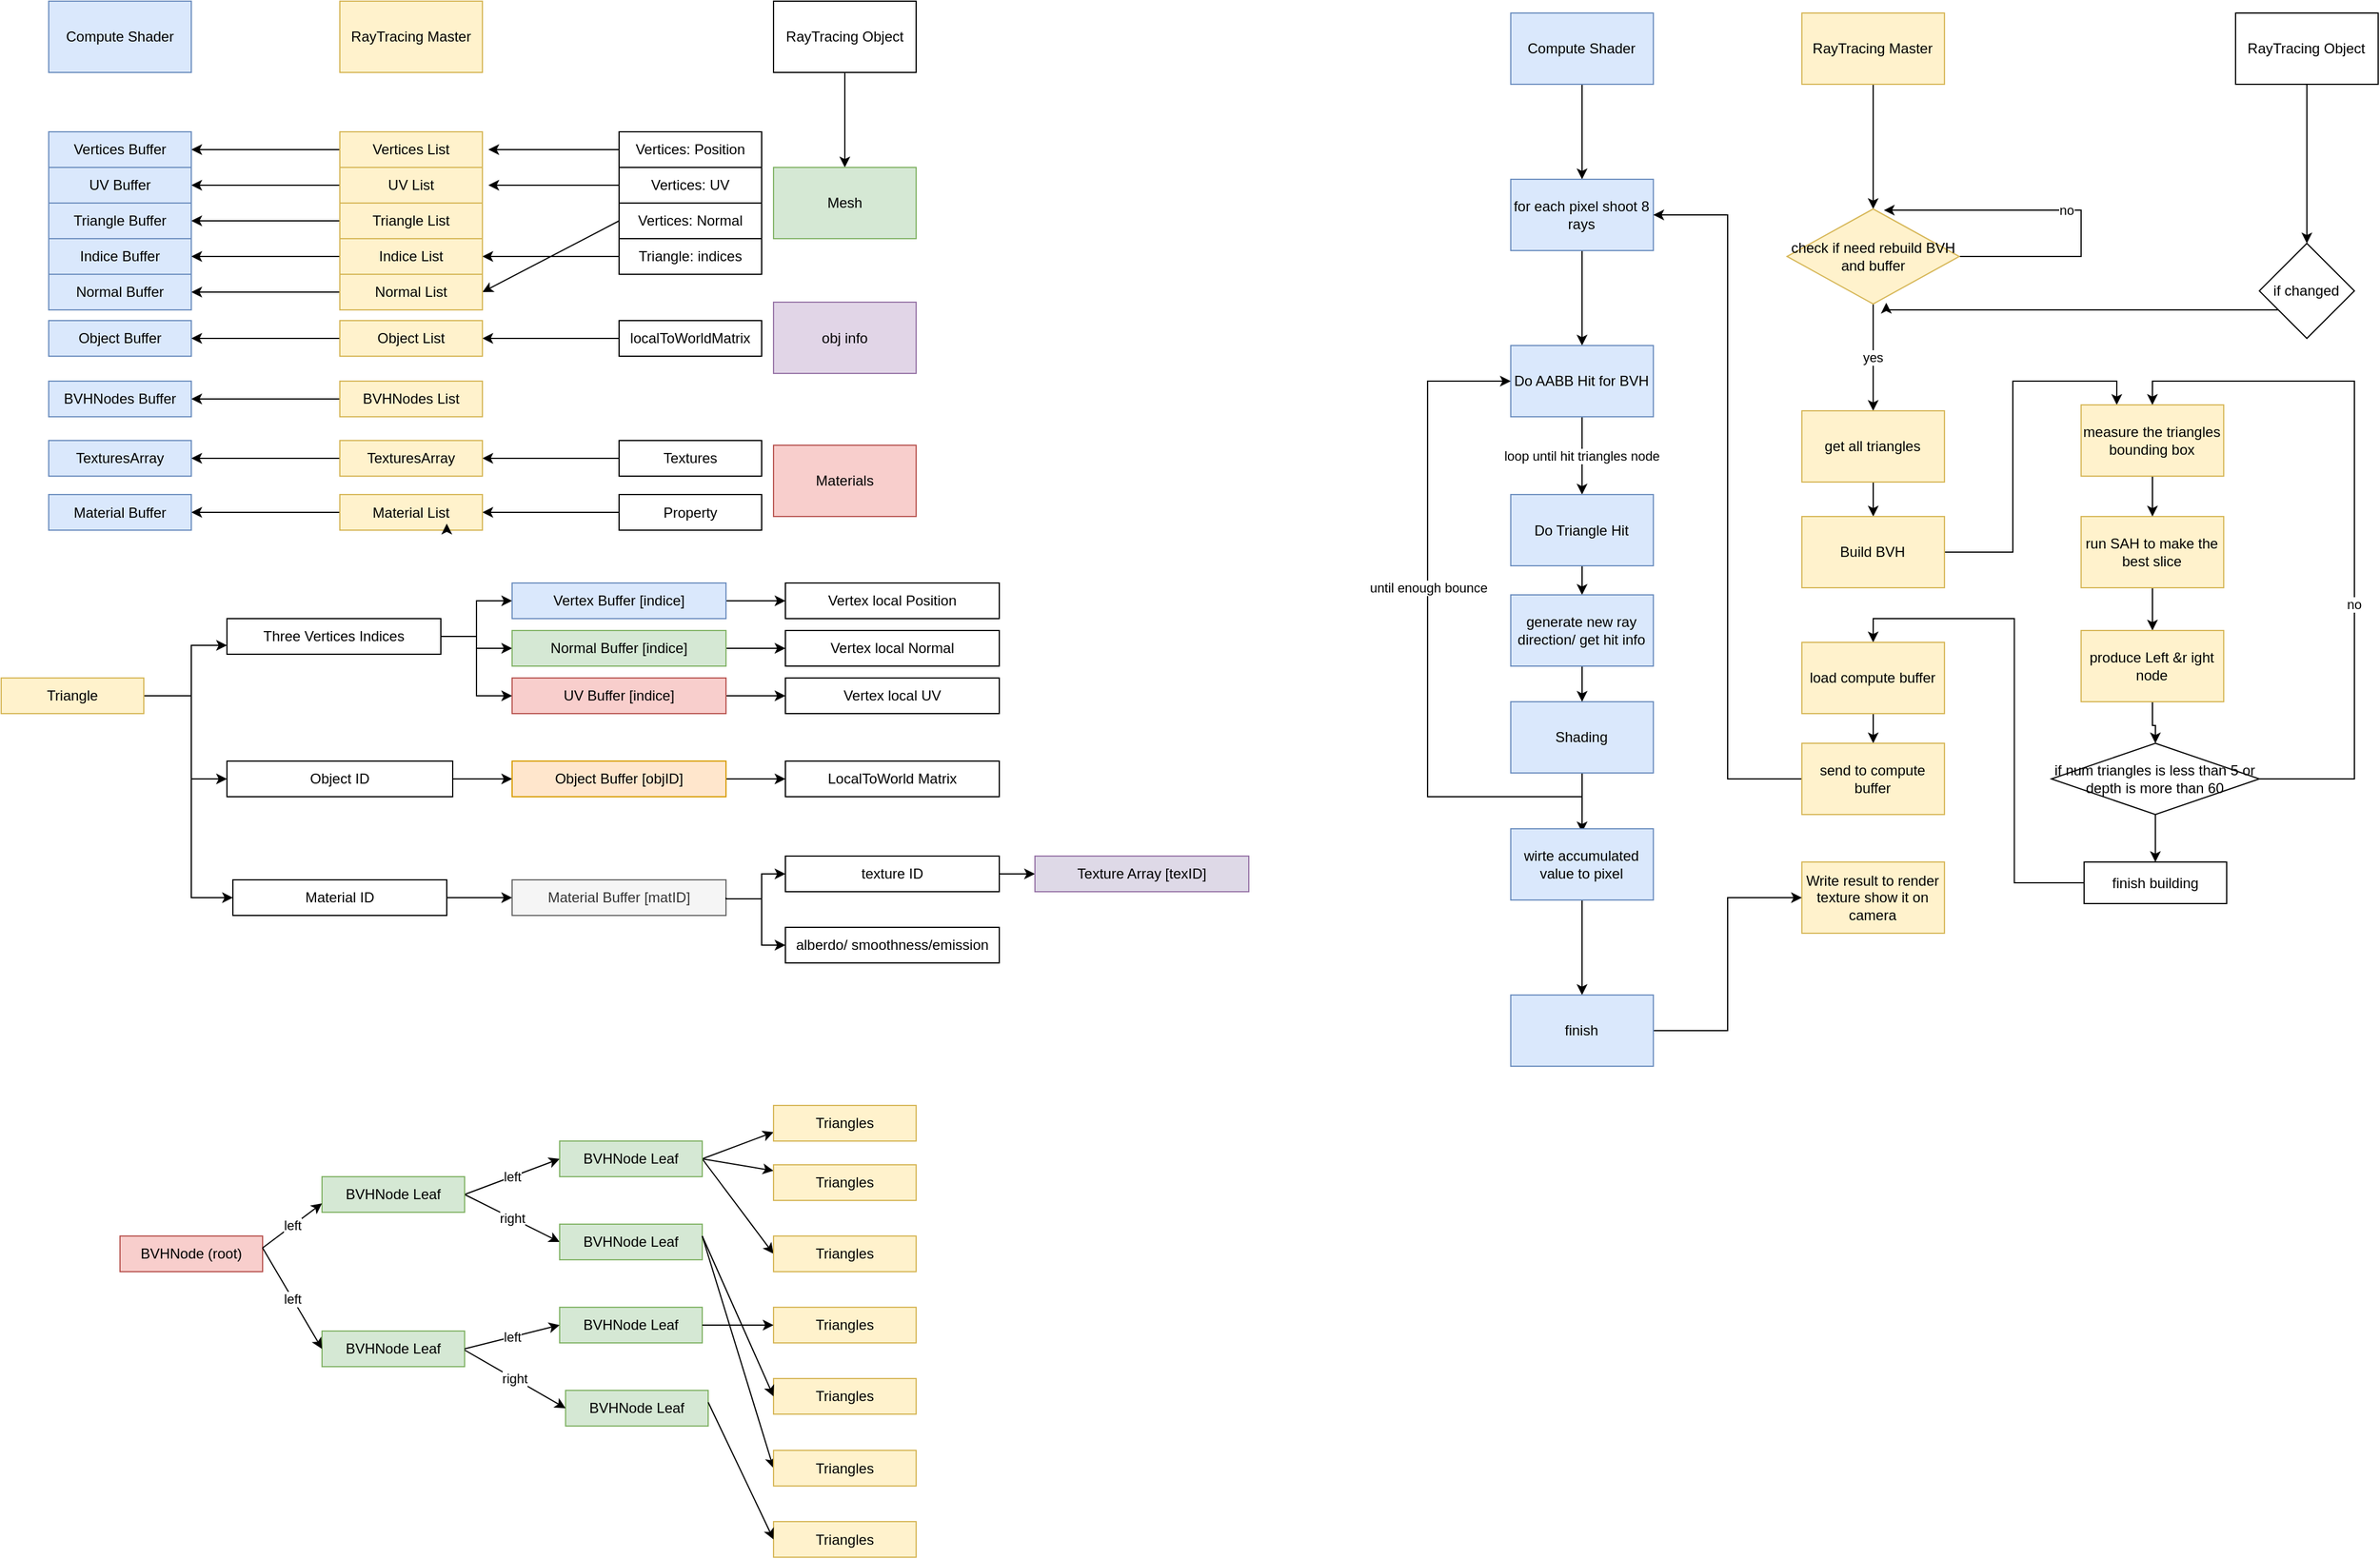 <mxfile version="21.3.4" type="device">
  <diagram name="第 1 页" id="1pliiiRoI3alDtRe1pW8">
    <mxGraphModel dx="2607" dy="1364" grid="1" gridSize="10" guides="1" tooltips="1" connect="1" arrows="1" fold="1" page="1" pageScale="1" pageWidth="1169" pageHeight="827" math="0" shadow="0">
      <root>
        <mxCell id="0" />
        <mxCell id="1" parent="0" />
        <mxCell id="07pAsyxVvloNR7hStDU4-1" value="Compute Shader" style="rounded=0;whiteSpace=wrap;html=1;fillColor=#dae8fc;strokeColor=#6c8ebf;" vertex="1" parent="1">
          <mxGeometry x="220" y="130" width="120" height="60" as="geometry" />
        </mxCell>
        <mxCell id="07pAsyxVvloNR7hStDU4-2" value="RayTracing Master" style="rounded=0;whiteSpace=wrap;html=1;fillColor=#fff2cc;strokeColor=#d6b656;" vertex="1" parent="1">
          <mxGeometry x="465" y="130" width="120" height="60" as="geometry" />
        </mxCell>
        <mxCell id="07pAsyxVvloNR7hStDU4-5" value="" style="edgeStyle=orthogonalEdgeStyle;rounded=0;orthogonalLoop=1;jettySize=auto;html=1;" edge="1" parent="1" source="07pAsyxVvloNR7hStDU4-3" target="07pAsyxVvloNR7hStDU4-4">
          <mxGeometry relative="1" as="geometry" />
        </mxCell>
        <mxCell id="07pAsyxVvloNR7hStDU4-3" value="RayTracing Object" style="rounded=0;whiteSpace=wrap;html=1;" vertex="1" parent="1">
          <mxGeometry x="830" y="130" width="120" height="60" as="geometry" />
        </mxCell>
        <mxCell id="07pAsyxVvloNR7hStDU4-4" value="Mesh" style="whiteSpace=wrap;html=1;rounded=0;fillColor=#d5e8d4;strokeColor=#82b366;" vertex="1" parent="1">
          <mxGeometry x="830" y="270" width="120" height="60" as="geometry" />
        </mxCell>
        <mxCell id="07pAsyxVvloNR7hStDU4-6" value="Materials" style="whiteSpace=wrap;html=1;rounded=0;fillColor=#f8cecc;strokeColor=#b85450;" vertex="1" parent="1">
          <mxGeometry x="830" y="504" width="120" height="60" as="geometry" />
        </mxCell>
        <mxCell id="07pAsyxVvloNR7hStDU4-50" style="edgeStyle=orthogonalEdgeStyle;rounded=0;orthogonalLoop=1;jettySize=auto;html=1;entryX=1;entryY=0.5;entryDx=0;entryDy=0;" edge="1" parent="1" source="07pAsyxVvloNR7hStDU4-7" target="07pAsyxVvloNR7hStDU4-21">
          <mxGeometry relative="1" as="geometry" />
        </mxCell>
        <mxCell id="07pAsyxVvloNR7hStDU4-7" value="Textures" style="whiteSpace=wrap;html=1;rounded=0;" vertex="1" parent="1">
          <mxGeometry x="700" y="500" width="120" height="30" as="geometry" />
        </mxCell>
        <mxCell id="07pAsyxVvloNR7hStDU4-51" style="edgeStyle=orthogonalEdgeStyle;rounded=0;orthogonalLoop=1;jettySize=auto;html=1;entryX=1;entryY=0.5;entryDx=0;entryDy=0;" edge="1" parent="1" source="07pAsyxVvloNR7hStDU4-8" target="07pAsyxVvloNR7hStDU4-22">
          <mxGeometry relative="1" as="geometry" />
        </mxCell>
        <mxCell id="07pAsyxVvloNR7hStDU4-8" value="Property" style="whiteSpace=wrap;html=1;rounded=0;" vertex="1" parent="1">
          <mxGeometry x="700" y="545.5" width="120" height="30" as="geometry" />
        </mxCell>
        <mxCell id="07pAsyxVvloNR7hStDU4-45" style="edgeStyle=orthogonalEdgeStyle;rounded=0;orthogonalLoop=1;jettySize=auto;html=1;" edge="1" parent="1" source="07pAsyxVvloNR7hStDU4-9">
          <mxGeometry relative="1" as="geometry">
            <mxPoint x="590" y="255" as="targetPoint" />
          </mxGeometry>
        </mxCell>
        <mxCell id="07pAsyxVvloNR7hStDU4-9" value="Vertices: Position" style="whiteSpace=wrap;html=1;rounded=0;" vertex="1" parent="1">
          <mxGeometry x="700" y="240" width="120" height="30" as="geometry" />
        </mxCell>
        <mxCell id="07pAsyxVvloNR7hStDU4-49" style="edgeStyle=orthogonalEdgeStyle;rounded=0;orthogonalLoop=1;jettySize=auto;html=1;" edge="1" parent="1" source="07pAsyxVvloNR7hStDU4-10">
          <mxGeometry relative="1" as="geometry">
            <mxPoint x="590" y="285" as="targetPoint" />
          </mxGeometry>
        </mxCell>
        <mxCell id="07pAsyxVvloNR7hStDU4-10" value="Vertices: UV" style="whiteSpace=wrap;html=1;rounded=0;" vertex="1" parent="1">
          <mxGeometry x="700" y="270" width="120" height="30" as="geometry" />
        </mxCell>
        <mxCell id="07pAsyxVvloNR7hStDU4-46" style="rounded=0;orthogonalLoop=1;jettySize=auto;html=1;entryX=1;entryY=0.5;entryDx=0;entryDy=0;exitX=0;exitY=0.5;exitDx=0;exitDy=0;" edge="1" parent="1" source="07pAsyxVvloNR7hStDU4-11" target="07pAsyxVvloNR7hStDU4-33">
          <mxGeometry relative="1" as="geometry" />
        </mxCell>
        <mxCell id="07pAsyxVvloNR7hStDU4-11" value="Vertices: Normal" style="whiteSpace=wrap;html=1;rounded=0;" vertex="1" parent="1">
          <mxGeometry x="700" y="300" width="120" height="30" as="geometry" />
        </mxCell>
        <mxCell id="07pAsyxVvloNR7hStDU4-48" style="edgeStyle=orthogonalEdgeStyle;rounded=0;orthogonalLoop=1;jettySize=auto;html=1;entryX=1;entryY=0.5;entryDx=0;entryDy=0;" edge="1" parent="1" source="07pAsyxVvloNR7hStDU4-12" target="07pAsyxVvloNR7hStDU4-23">
          <mxGeometry relative="1" as="geometry" />
        </mxCell>
        <mxCell id="07pAsyxVvloNR7hStDU4-12" value="Triangle: indices" style="whiteSpace=wrap;html=1;rounded=0;" vertex="1" parent="1">
          <mxGeometry x="700" y="330" width="120" height="30" as="geometry" />
        </mxCell>
        <mxCell id="07pAsyxVvloNR7hStDU4-15" value="obj info" style="whiteSpace=wrap;html=1;rounded=0;fillColor=#e1d5e7;strokeColor=#9673a6;" vertex="1" parent="1">
          <mxGeometry x="830" y="383.5" width="120" height="60" as="geometry" />
        </mxCell>
        <mxCell id="07pAsyxVvloNR7hStDU4-47" style="edgeStyle=orthogonalEdgeStyle;rounded=0;orthogonalLoop=1;jettySize=auto;html=1;" edge="1" parent="1" source="07pAsyxVvloNR7hStDU4-16" target="07pAsyxVvloNR7hStDU4-20">
          <mxGeometry relative="1" as="geometry" />
        </mxCell>
        <mxCell id="07pAsyxVvloNR7hStDU4-16" value="localToWorldMatrix" style="whiteSpace=wrap;html=1;rounded=0;" vertex="1" parent="1">
          <mxGeometry x="700" y="399" width="120" height="30" as="geometry" />
        </mxCell>
        <mxCell id="07pAsyxVvloNR7hStDU4-36" style="edgeStyle=orthogonalEdgeStyle;rounded=0;orthogonalLoop=1;jettySize=auto;html=1;entryX=1;entryY=0.5;entryDx=0;entryDy=0;" edge="1" parent="1" source="07pAsyxVvloNR7hStDU4-17" target="07pAsyxVvloNR7hStDU4-25">
          <mxGeometry relative="1" as="geometry" />
        </mxCell>
        <mxCell id="07pAsyxVvloNR7hStDU4-17" value="Vertices List" style="whiteSpace=wrap;html=1;rounded=0;fillColor=#fff2cc;strokeColor=#d6b656;" vertex="1" parent="1">
          <mxGeometry x="465" y="240" width="120" height="30" as="geometry" />
        </mxCell>
        <mxCell id="07pAsyxVvloNR7hStDU4-37" style="edgeStyle=orthogonalEdgeStyle;rounded=0;orthogonalLoop=1;jettySize=auto;html=1;entryX=1;entryY=0.5;entryDx=0;entryDy=0;" edge="1" parent="1" source="07pAsyxVvloNR7hStDU4-18" target="07pAsyxVvloNR7hStDU4-26">
          <mxGeometry relative="1" as="geometry" />
        </mxCell>
        <mxCell id="07pAsyxVvloNR7hStDU4-18" value="UV List" style="whiteSpace=wrap;html=1;rounded=0;fillColor=#fff2cc;strokeColor=#d6b656;" vertex="1" parent="1">
          <mxGeometry x="465" y="270" width="120" height="30" as="geometry" />
        </mxCell>
        <mxCell id="07pAsyxVvloNR7hStDU4-38" style="edgeStyle=orthogonalEdgeStyle;rounded=0;orthogonalLoop=1;jettySize=auto;html=1;" edge="1" parent="1" source="07pAsyxVvloNR7hStDU4-19" target="07pAsyxVvloNR7hStDU4-27">
          <mxGeometry relative="1" as="geometry" />
        </mxCell>
        <mxCell id="07pAsyxVvloNR7hStDU4-19" value="Triangle List" style="whiteSpace=wrap;html=1;rounded=0;fillColor=#fff2cc;strokeColor=#d6b656;" vertex="1" parent="1">
          <mxGeometry x="465" y="300" width="120" height="30" as="geometry" />
        </mxCell>
        <mxCell id="07pAsyxVvloNR7hStDU4-41" style="edgeStyle=orthogonalEdgeStyle;rounded=0;orthogonalLoop=1;jettySize=auto;html=1;entryX=1;entryY=0.5;entryDx=0;entryDy=0;" edge="1" parent="1" source="07pAsyxVvloNR7hStDU4-20" target="07pAsyxVvloNR7hStDU4-28">
          <mxGeometry relative="1" as="geometry" />
        </mxCell>
        <mxCell id="07pAsyxVvloNR7hStDU4-20" value="Object List" style="whiteSpace=wrap;html=1;rounded=0;fillColor=#fff2cc;strokeColor=#d6b656;" vertex="1" parent="1">
          <mxGeometry x="465" y="399" width="120" height="30" as="geometry" />
        </mxCell>
        <mxCell id="07pAsyxVvloNR7hStDU4-43" style="edgeStyle=orthogonalEdgeStyle;rounded=0;orthogonalLoop=1;jettySize=auto;html=1;entryX=1;entryY=0.5;entryDx=0;entryDy=0;" edge="1" parent="1" source="07pAsyxVvloNR7hStDU4-21" target="07pAsyxVvloNR7hStDU4-29">
          <mxGeometry relative="1" as="geometry" />
        </mxCell>
        <mxCell id="07pAsyxVvloNR7hStDU4-21" value="TexturesArray" style="whiteSpace=wrap;html=1;rounded=0;fillColor=#fff2cc;strokeColor=#d6b656;" vertex="1" parent="1">
          <mxGeometry x="465" y="500" width="120" height="30" as="geometry" />
        </mxCell>
        <mxCell id="07pAsyxVvloNR7hStDU4-44" style="edgeStyle=orthogonalEdgeStyle;rounded=0;orthogonalLoop=1;jettySize=auto;html=1;entryX=1;entryY=0.5;entryDx=0;entryDy=0;" edge="1" parent="1" source="07pAsyxVvloNR7hStDU4-22" target="07pAsyxVvloNR7hStDU4-30">
          <mxGeometry relative="1" as="geometry" />
        </mxCell>
        <mxCell id="07pAsyxVvloNR7hStDU4-22" value="Material List" style="whiteSpace=wrap;html=1;rounded=0;fillColor=#fff2cc;strokeColor=#d6b656;" vertex="1" parent="1">
          <mxGeometry x="465" y="545.5" width="120" height="30" as="geometry" />
        </mxCell>
        <mxCell id="07pAsyxVvloNR7hStDU4-39" style="edgeStyle=orthogonalEdgeStyle;rounded=0;orthogonalLoop=1;jettySize=auto;html=1;" edge="1" parent="1" source="07pAsyxVvloNR7hStDU4-23" target="07pAsyxVvloNR7hStDU4-31">
          <mxGeometry relative="1" as="geometry" />
        </mxCell>
        <mxCell id="07pAsyxVvloNR7hStDU4-23" value="Indice List" style="whiteSpace=wrap;html=1;rounded=0;fillColor=#fff2cc;strokeColor=#d6b656;" vertex="1" parent="1">
          <mxGeometry x="465" y="330" width="120" height="30" as="geometry" />
        </mxCell>
        <mxCell id="07pAsyxVvloNR7hStDU4-42" style="edgeStyle=orthogonalEdgeStyle;rounded=0;orthogonalLoop=1;jettySize=auto;html=1;entryX=1;entryY=0.5;entryDx=0;entryDy=0;" edge="1" parent="1" source="07pAsyxVvloNR7hStDU4-24" target="07pAsyxVvloNR7hStDU4-32">
          <mxGeometry relative="1" as="geometry" />
        </mxCell>
        <mxCell id="07pAsyxVvloNR7hStDU4-24" value="BVHNodes List" style="whiteSpace=wrap;html=1;rounded=0;fillColor=#fff2cc;strokeColor=#d6b656;" vertex="1" parent="1">
          <mxGeometry x="465" y="450" width="120" height="30" as="geometry" />
        </mxCell>
        <mxCell id="07pAsyxVvloNR7hStDU4-25" value="Vertices Buffer" style="whiteSpace=wrap;html=1;rounded=0;fillColor=#dae8fc;strokeColor=#6c8ebf;" vertex="1" parent="1">
          <mxGeometry x="220" y="240" width="120" height="30" as="geometry" />
        </mxCell>
        <mxCell id="07pAsyxVvloNR7hStDU4-26" value="UV Buffer" style="whiteSpace=wrap;html=1;rounded=0;fillColor=#dae8fc;strokeColor=#6c8ebf;" vertex="1" parent="1">
          <mxGeometry x="220" y="270" width="120" height="30" as="geometry" />
        </mxCell>
        <mxCell id="07pAsyxVvloNR7hStDU4-27" value="Triangle Buffer" style="whiteSpace=wrap;html=1;rounded=0;fillColor=#dae8fc;strokeColor=#6c8ebf;" vertex="1" parent="1">
          <mxGeometry x="220" y="300" width="120" height="30" as="geometry" />
        </mxCell>
        <mxCell id="07pAsyxVvloNR7hStDU4-28" value="Object Buffer" style="whiteSpace=wrap;html=1;rounded=0;fillColor=#dae8fc;strokeColor=#6c8ebf;" vertex="1" parent="1">
          <mxGeometry x="220" y="399" width="120" height="30" as="geometry" />
        </mxCell>
        <mxCell id="07pAsyxVvloNR7hStDU4-29" value="TexturesArray" style="whiteSpace=wrap;html=1;rounded=0;fillColor=#dae8fc;strokeColor=#6c8ebf;" vertex="1" parent="1">
          <mxGeometry x="220" y="500" width="120" height="30" as="geometry" />
        </mxCell>
        <mxCell id="07pAsyxVvloNR7hStDU4-30" value="Material Buffer" style="whiteSpace=wrap;html=1;rounded=0;fillColor=#dae8fc;strokeColor=#6c8ebf;" vertex="1" parent="1">
          <mxGeometry x="220" y="545.5" width="120" height="30" as="geometry" />
        </mxCell>
        <mxCell id="07pAsyxVvloNR7hStDU4-31" value="Indice Buffer" style="whiteSpace=wrap;html=1;rounded=0;fillColor=#dae8fc;strokeColor=#6c8ebf;" vertex="1" parent="1">
          <mxGeometry x="220" y="330" width="120" height="30" as="geometry" />
        </mxCell>
        <mxCell id="07pAsyxVvloNR7hStDU4-32" value="BVHNodes Buffer" style="whiteSpace=wrap;html=1;rounded=0;fillColor=#dae8fc;strokeColor=#6c8ebf;" vertex="1" parent="1">
          <mxGeometry x="220" y="450" width="120" height="30" as="geometry" />
        </mxCell>
        <mxCell id="07pAsyxVvloNR7hStDU4-40" style="edgeStyle=orthogonalEdgeStyle;rounded=0;orthogonalLoop=1;jettySize=auto;html=1;entryX=1;entryY=0.5;entryDx=0;entryDy=0;" edge="1" parent="1" source="07pAsyxVvloNR7hStDU4-33" target="07pAsyxVvloNR7hStDU4-34">
          <mxGeometry relative="1" as="geometry" />
        </mxCell>
        <mxCell id="07pAsyxVvloNR7hStDU4-33" value="Normal List" style="whiteSpace=wrap;html=1;rounded=0;fillColor=#fff2cc;strokeColor=#d6b656;" vertex="1" parent="1">
          <mxGeometry x="465" y="360" width="120" height="30" as="geometry" />
        </mxCell>
        <mxCell id="07pAsyxVvloNR7hStDU4-34" value="Normal Buffer" style="whiteSpace=wrap;html=1;rounded=0;fillColor=#dae8fc;strokeColor=#6c8ebf;" vertex="1" parent="1">
          <mxGeometry x="220" y="360" width="120" height="30" as="geometry" />
        </mxCell>
        <mxCell id="07pAsyxVvloNR7hStDU4-52" style="edgeStyle=orthogonalEdgeStyle;rounded=0;orthogonalLoop=1;jettySize=auto;html=1;exitX=0.75;exitY=1;exitDx=0;exitDy=0;entryX=0.75;entryY=0.817;entryDx=0;entryDy=0;entryPerimeter=0;" edge="1" parent="1" source="07pAsyxVvloNR7hStDU4-22" target="07pAsyxVvloNR7hStDU4-22">
          <mxGeometry relative="1" as="geometry" />
        </mxCell>
        <mxCell id="07pAsyxVvloNR7hStDU4-58" style="edgeStyle=orthogonalEdgeStyle;rounded=0;orthogonalLoop=1;jettySize=auto;html=1;exitX=1;exitY=0.5;exitDx=0;exitDy=0;entryX=0;entryY=0.75;entryDx=0;entryDy=0;" edge="1" parent="1" source="07pAsyxVvloNR7hStDU4-53" target="07pAsyxVvloNR7hStDU4-54">
          <mxGeometry relative="1" as="geometry">
            <Array as="points">
              <mxPoint x="340" y="715" />
              <mxPoint x="340" y="673" />
            </Array>
          </mxGeometry>
        </mxCell>
        <mxCell id="07pAsyxVvloNR7hStDU4-59" style="edgeStyle=orthogonalEdgeStyle;rounded=0;orthogonalLoop=1;jettySize=auto;html=1;entryX=0;entryY=0.5;entryDx=0;entryDy=0;" edge="1" parent="1" source="07pAsyxVvloNR7hStDU4-53" target="07pAsyxVvloNR7hStDU4-55">
          <mxGeometry relative="1" as="geometry">
            <Array as="points">
              <mxPoint x="340" y="715" />
              <mxPoint x="340" y="785" />
            </Array>
          </mxGeometry>
        </mxCell>
        <mxCell id="07pAsyxVvloNR7hStDU4-66" style="edgeStyle=orthogonalEdgeStyle;rounded=0;orthogonalLoop=1;jettySize=auto;html=1;entryX=0;entryY=0.5;entryDx=0;entryDy=0;" edge="1" parent="1" source="07pAsyxVvloNR7hStDU4-53" target="07pAsyxVvloNR7hStDU4-64">
          <mxGeometry relative="1" as="geometry">
            <Array as="points">
              <mxPoint x="340" y="715" />
              <mxPoint x="340" y="885" />
            </Array>
          </mxGeometry>
        </mxCell>
        <mxCell id="07pAsyxVvloNR7hStDU4-53" value="Triangle" style="whiteSpace=wrap;html=1;rounded=0;fillColor=#fff2cc;strokeColor=#d6b656;" vertex="1" parent="1">
          <mxGeometry x="180" y="700" width="120" height="30" as="geometry" />
        </mxCell>
        <mxCell id="07pAsyxVvloNR7hStDU4-69" style="edgeStyle=orthogonalEdgeStyle;rounded=0;orthogonalLoop=1;jettySize=auto;html=1;entryX=0;entryY=0.5;entryDx=0;entryDy=0;" edge="1" parent="1" source="07pAsyxVvloNR7hStDU4-54" target="07pAsyxVvloNR7hStDU4-61">
          <mxGeometry relative="1" as="geometry" />
        </mxCell>
        <mxCell id="07pAsyxVvloNR7hStDU4-70" style="edgeStyle=orthogonalEdgeStyle;rounded=0;orthogonalLoop=1;jettySize=auto;html=1;entryX=0;entryY=0.5;entryDx=0;entryDy=0;" edge="1" parent="1" source="07pAsyxVvloNR7hStDU4-54" target="07pAsyxVvloNR7hStDU4-56">
          <mxGeometry relative="1" as="geometry" />
        </mxCell>
        <mxCell id="07pAsyxVvloNR7hStDU4-71" style="edgeStyle=orthogonalEdgeStyle;rounded=0;orthogonalLoop=1;jettySize=auto;html=1;entryX=0;entryY=0.5;entryDx=0;entryDy=0;" edge="1" parent="1" source="07pAsyxVvloNR7hStDU4-54" target="07pAsyxVvloNR7hStDU4-62">
          <mxGeometry relative="1" as="geometry" />
        </mxCell>
        <mxCell id="07pAsyxVvloNR7hStDU4-54" value="Three Vertices Indices" style="whiteSpace=wrap;html=1;rounded=0;" vertex="1" parent="1">
          <mxGeometry x="370" y="650" width="180" height="30" as="geometry" />
        </mxCell>
        <mxCell id="07pAsyxVvloNR7hStDU4-67" style="edgeStyle=orthogonalEdgeStyle;rounded=0;orthogonalLoop=1;jettySize=auto;html=1;entryX=0;entryY=0.5;entryDx=0;entryDy=0;" edge="1" parent="1" source="07pAsyxVvloNR7hStDU4-55" target="07pAsyxVvloNR7hStDU4-63">
          <mxGeometry relative="1" as="geometry" />
        </mxCell>
        <mxCell id="07pAsyxVvloNR7hStDU4-55" value="Object ID" style="whiteSpace=wrap;html=1;rounded=0;" vertex="1" parent="1">
          <mxGeometry x="370" y="770" width="190" height="30" as="geometry" />
        </mxCell>
        <mxCell id="07pAsyxVvloNR7hStDU4-77" style="edgeStyle=orthogonalEdgeStyle;rounded=0;orthogonalLoop=1;jettySize=auto;html=1;" edge="1" parent="1" source="07pAsyxVvloNR7hStDU4-56" target="07pAsyxVvloNR7hStDU4-74">
          <mxGeometry relative="1" as="geometry" />
        </mxCell>
        <mxCell id="07pAsyxVvloNR7hStDU4-56" value="Vertex Buffer [indice]" style="whiteSpace=wrap;html=1;rounded=0;fillColor=#dae8fc;strokeColor=#6c8ebf;" vertex="1" parent="1">
          <mxGeometry x="610" y="620" width="180" height="30" as="geometry" />
        </mxCell>
        <mxCell id="07pAsyxVvloNR7hStDU4-78" style="edgeStyle=orthogonalEdgeStyle;rounded=0;orthogonalLoop=1;jettySize=auto;html=1;" edge="1" parent="1" source="07pAsyxVvloNR7hStDU4-61" target="07pAsyxVvloNR7hStDU4-75">
          <mxGeometry relative="1" as="geometry" />
        </mxCell>
        <mxCell id="07pAsyxVvloNR7hStDU4-61" value="Normal Buffer [indice]" style="whiteSpace=wrap;html=1;rounded=0;fillColor=#d5e8d4;strokeColor=#82b366;" vertex="1" parent="1">
          <mxGeometry x="610" y="660" width="180" height="30" as="geometry" />
        </mxCell>
        <mxCell id="07pAsyxVvloNR7hStDU4-79" style="edgeStyle=orthogonalEdgeStyle;rounded=0;orthogonalLoop=1;jettySize=auto;html=1;entryX=0;entryY=0.5;entryDx=0;entryDy=0;" edge="1" parent="1" source="07pAsyxVvloNR7hStDU4-62" target="07pAsyxVvloNR7hStDU4-76">
          <mxGeometry relative="1" as="geometry" />
        </mxCell>
        <mxCell id="07pAsyxVvloNR7hStDU4-62" value="UV Buffer [indice]" style="whiteSpace=wrap;html=1;rounded=0;fillColor=#f8cecc;strokeColor=#b85450;" vertex="1" parent="1">
          <mxGeometry x="610" y="700" width="180" height="30" as="geometry" />
        </mxCell>
        <mxCell id="07pAsyxVvloNR7hStDU4-80" style="edgeStyle=orthogonalEdgeStyle;rounded=0;orthogonalLoop=1;jettySize=auto;html=1;entryX=0;entryY=0.5;entryDx=0;entryDy=0;" edge="1" parent="1" source="07pAsyxVvloNR7hStDU4-63" target="07pAsyxVvloNR7hStDU4-73">
          <mxGeometry relative="1" as="geometry" />
        </mxCell>
        <mxCell id="07pAsyxVvloNR7hStDU4-63" value="Object Buffer [objID]" style="whiteSpace=wrap;html=1;rounded=0;fillColor=#ffe6cc;strokeColor=#d79b00;" vertex="1" parent="1">
          <mxGeometry x="610" y="770" width="180" height="30" as="geometry" />
        </mxCell>
        <mxCell id="07pAsyxVvloNR7hStDU4-72" style="edgeStyle=orthogonalEdgeStyle;rounded=0;orthogonalLoop=1;jettySize=auto;html=1;entryX=0;entryY=0.5;entryDx=0;entryDy=0;" edge="1" parent="1" source="07pAsyxVvloNR7hStDU4-64" target="07pAsyxVvloNR7hStDU4-65">
          <mxGeometry relative="1" as="geometry" />
        </mxCell>
        <mxCell id="07pAsyxVvloNR7hStDU4-64" value="Material ID" style="whiteSpace=wrap;html=1;rounded=0;" vertex="1" parent="1">
          <mxGeometry x="375" y="870" width="180" height="30" as="geometry" />
        </mxCell>
        <mxCell id="07pAsyxVvloNR7hStDU4-65" value="Material Buffer [matID]" style="whiteSpace=wrap;html=1;rounded=0;fillColor=#f5f5f5;fontColor=#333333;strokeColor=#666666;" vertex="1" parent="1">
          <mxGeometry x="610" y="870" width="180" height="30" as="geometry" />
        </mxCell>
        <mxCell id="07pAsyxVvloNR7hStDU4-73" value="LocalToWorld Matrix" style="whiteSpace=wrap;html=1;rounded=0;" vertex="1" parent="1">
          <mxGeometry x="840" y="770" width="180" height="30" as="geometry" />
        </mxCell>
        <mxCell id="07pAsyxVvloNR7hStDU4-74" value="Vertex local Position" style="whiteSpace=wrap;html=1;rounded=0;" vertex="1" parent="1">
          <mxGeometry x="840" y="620" width="180" height="30" as="geometry" />
        </mxCell>
        <mxCell id="07pAsyxVvloNR7hStDU4-75" value="Vertex local Normal" style="whiteSpace=wrap;html=1;rounded=0;" vertex="1" parent="1">
          <mxGeometry x="840" y="660" width="180" height="30" as="geometry" />
        </mxCell>
        <mxCell id="07pAsyxVvloNR7hStDU4-76" value="Vertex local UV" style="whiteSpace=wrap;html=1;rounded=0;" vertex="1" parent="1">
          <mxGeometry x="840" y="700" width="180" height="30" as="geometry" />
        </mxCell>
        <mxCell id="07pAsyxVvloNR7hStDU4-84" value="" style="edgeStyle=orthogonalEdgeStyle;rounded=0;orthogonalLoop=1;jettySize=auto;html=1;" edge="1" parent="1" target="07pAsyxVvloNR7hStDU4-83">
          <mxGeometry relative="1" as="geometry">
            <mxPoint x="790" y="885" as="sourcePoint" />
            <Array as="points">
              <mxPoint x="790" y="886" />
              <mxPoint x="820" y="886" />
              <mxPoint x="820" y="865" />
            </Array>
          </mxGeometry>
        </mxCell>
        <mxCell id="07pAsyxVvloNR7hStDU4-86" style="edgeStyle=orthogonalEdgeStyle;rounded=0;orthogonalLoop=1;jettySize=auto;html=1;entryX=0;entryY=0.5;entryDx=0;entryDy=0;" edge="1" parent="1" target="07pAsyxVvloNR7hStDU4-85">
          <mxGeometry relative="1" as="geometry">
            <mxPoint x="790" y="885" as="sourcePoint" />
            <Array as="points">
              <mxPoint x="790" y="886" />
              <mxPoint x="820" y="886" />
              <mxPoint x="820" y="925" />
            </Array>
          </mxGeometry>
        </mxCell>
        <mxCell id="07pAsyxVvloNR7hStDU4-88" style="edgeStyle=orthogonalEdgeStyle;rounded=0;orthogonalLoop=1;jettySize=auto;html=1;entryX=0;entryY=0.5;entryDx=0;entryDy=0;" edge="1" parent="1" source="07pAsyxVvloNR7hStDU4-83" target="07pAsyxVvloNR7hStDU4-87">
          <mxGeometry relative="1" as="geometry" />
        </mxCell>
        <mxCell id="07pAsyxVvloNR7hStDU4-83" value="texture ID" style="whiteSpace=wrap;html=1;rounded=0;" vertex="1" parent="1">
          <mxGeometry x="840" y="850" width="180" height="30" as="geometry" />
        </mxCell>
        <mxCell id="07pAsyxVvloNR7hStDU4-85" value="alberdo/ smoothness/emission" style="whiteSpace=wrap;html=1;rounded=0;" vertex="1" parent="1">
          <mxGeometry x="840" y="910" width="180" height="30" as="geometry" />
        </mxCell>
        <mxCell id="07pAsyxVvloNR7hStDU4-87" value="Texture Array [texID]" style="whiteSpace=wrap;html=1;rounded=0;fillColor=#DED9E7;strokeColor=#9673a6;" vertex="1" parent="1">
          <mxGeometry x="1050" y="850" width="180" height="30" as="geometry" />
        </mxCell>
        <mxCell id="07pAsyxVvloNR7hStDU4-89" value="BVHNode (root)" style="whiteSpace=wrap;html=1;rounded=0;fillColor=#f8cecc;strokeColor=#b85450;" vertex="1" parent="1">
          <mxGeometry x="280" y="1170" width="120" height="30" as="geometry" />
        </mxCell>
        <mxCell id="07pAsyxVvloNR7hStDU4-90" value="BVHNode Leaf" style="whiteSpace=wrap;html=1;rounded=0;fillColor=#d5e8d4;strokeColor=#82b366;" vertex="1" parent="1">
          <mxGeometry x="450" y="1250" width="120" height="30" as="geometry" />
        </mxCell>
        <mxCell id="07pAsyxVvloNR7hStDU4-96" value="left" style="rounded=0;orthogonalLoop=1;jettySize=auto;html=1;entryX=0;entryY=0.5;entryDx=0;entryDy=0;exitX=1;exitY=0.5;exitDx=0;exitDy=0;" edge="1" parent="1" source="07pAsyxVvloNR7hStDU4-91" target="07pAsyxVvloNR7hStDU4-92">
          <mxGeometry relative="1" as="geometry" />
        </mxCell>
        <mxCell id="07pAsyxVvloNR7hStDU4-98" value="right" style="rounded=0;orthogonalLoop=1;jettySize=auto;html=1;entryX=0;entryY=0.5;entryDx=0;entryDy=0;exitX=1;exitY=0.5;exitDx=0;exitDy=0;" edge="1" parent="1" source="07pAsyxVvloNR7hStDU4-91" target="07pAsyxVvloNR7hStDU4-93">
          <mxGeometry relative="1" as="geometry" />
        </mxCell>
        <mxCell id="07pAsyxVvloNR7hStDU4-91" value="BVHNode Leaf" style="whiteSpace=wrap;html=1;rounded=0;fillColor=#d5e8d4;strokeColor=#82b366;" vertex="1" parent="1">
          <mxGeometry x="450" y="1120" width="120" height="30" as="geometry" />
        </mxCell>
        <mxCell id="07pAsyxVvloNR7hStDU4-104" style="rounded=0;orthogonalLoop=1;jettySize=auto;html=1;entryX=0;entryY=0.75;entryDx=0;entryDy=0;exitX=1;exitY=0.5;exitDx=0;exitDy=0;" edge="1" parent="1" source="07pAsyxVvloNR7hStDU4-92" target="07pAsyxVvloNR7hStDU4-103">
          <mxGeometry relative="1" as="geometry" />
        </mxCell>
        <mxCell id="07pAsyxVvloNR7hStDU4-106" style="rounded=0;orthogonalLoop=1;jettySize=auto;html=1;exitX=1;exitY=0.5;exitDx=0;exitDy=0;" edge="1" parent="1" source="07pAsyxVvloNR7hStDU4-92" target="07pAsyxVvloNR7hStDU4-105">
          <mxGeometry relative="1" as="geometry" />
        </mxCell>
        <mxCell id="07pAsyxVvloNR7hStDU4-111" style="rounded=0;orthogonalLoop=1;jettySize=auto;html=1;entryX=0;entryY=0.5;entryDx=0;entryDy=0;exitX=1;exitY=0.5;exitDx=0;exitDy=0;" edge="1" parent="1" source="07pAsyxVvloNR7hStDU4-92" target="07pAsyxVvloNR7hStDU4-107">
          <mxGeometry relative="1" as="geometry" />
        </mxCell>
        <mxCell id="07pAsyxVvloNR7hStDU4-92" value="BVHNode Leaf" style="whiteSpace=wrap;html=1;rounded=0;fillColor=#d5e8d4;strokeColor=#82b366;" vertex="1" parent="1">
          <mxGeometry x="650" y="1090" width="120" height="30" as="geometry" />
        </mxCell>
        <mxCell id="07pAsyxVvloNR7hStDU4-93" value="BVHNode Leaf" style="whiteSpace=wrap;html=1;rounded=0;fillColor=#d5e8d4;strokeColor=#82b366;" vertex="1" parent="1">
          <mxGeometry x="650" y="1160" width="120" height="30" as="geometry" />
        </mxCell>
        <mxCell id="07pAsyxVvloNR7hStDU4-94" value="BVHNode Leaf" style="whiteSpace=wrap;html=1;rounded=0;fillColor=#d5e8d4;strokeColor=#82b366;" vertex="1" parent="1">
          <mxGeometry x="650" y="1230" width="120" height="30" as="geometry" />
        </mxCell>
        <mxCell id="07pAsyxVvloNR7hStDU4-95" value="BVHNode Leaf" style="whiteSpace=wrap;html=1;rounded=0;fillColor=#d5e8d4;strokeColor=#82b366;" vertex="1" parent="1">
          <mxGeometry x="655" y="1300" width="120" height="30" as="geometry" />
        </mxCell>
        <mxCell id="07pAsyxVvloNR7hStDU4-97" value="left" style="rounded=0;orthogonalLoop=1;jettySize=auto;html=1;entryX=0;entryY=0.5;entryDx=0;entryDy=0;exitX=1;exitY=0.5;exitDx=0;exitDy=0;" edge="1" parent="1" source="07pAsyxVvloNR7hStDU4-90" target="07pAsyxVvloNR7hStDU4-94">
          <mxGeometry relative="1" as="geometry">
            <mxPoint x="580" y="1145" as="sourcePoint" />
            <mxPoint x="650" y="1085" as="targetPoint" />
          </mxGeometry>
        </mxCell>
        <mxCell id="07pAsyxVvloNR7hStDU4-99" value="right" style="rounded=0;orthogonalLoop=1;jettySize=auto;html=1;exitX=1;exitY=0.5;exitDx=0;exitDy=0;entryX=0;entryY=0.5;entryDx=0;entryDy=0;" edge="1" parent="1" target="07pAsyxVvloNR7hStDU4-95">
          <mxGeometry relative="1" as="geometry">
            <mxPoint x="570" y="1266" as="sourcePoint" />
            <mxPoint x="650" y="1330" as="targetPoint" />
          </mxGeometry>
        </mxCell>
        <mxCell id="07pAsyxVvloNR7hStDU4-100" value="left" style="rounded=0;orthogonalLoop=1;jettySize=auto;html=1;entryX=0;entryY=0.75;entryDx=0;entryDy=0;exitX=1;exitY=0.5;exitDx=0;exitDy=0;" edge="1" parent="1" target="07pAsyxVvloNR7hStDU4-91">
          <mxGeometry relative="1" as="geometry">
            <mxPoint x="400" y="1180" as="sourcePoint" />
            <mxPoint x="470" y="1120" as="targetPoint" />
          </mxGeometry>
        </mxCell>
        <mxCell id="07pAsyxVvloNR7hStDU4-101" value="left" style="rounded=0;orthogonalLoop=1;jettySize=auto;html=1;entryX=0;entryY=0.5;entryDx=0;entryDy=0;" edge="1" parent="1" target="07pAsyxVvloNR7hStDU4-90">
          <mxGeometry relative="1" as="geometry">
            <mxPoint x="400" y="1180" as="sourcePoint" />
            <mxPoint x="460" y="1153" as="targetPoint" />
          </mxGeometry>
        </mxCell>
        <mxCell id="07pAsyxVvloNR7hStDU4-103" value="Triangles" style="whiteSpace=wrap;html=1;rounded=0;fillColor=#fff2cc;strokeColor=#d6b656;" vertex="1" parent="1">
          <mxGeometry x="830" y="1060" width="120" height="30" as="geometry" />
        </mxCell>
        <mxCell id="07pAsyxVvloNR7hStDU4-105" value="Triangles" style="whiteSpace=wrap;html=1;rounded=0;fillColor=#fff2cc;strokeColor=#d6b656;" vertex="1" parent="1">
          <mxGeometry x="830" y="1110" width="120" height="30" as="geometry" />
        </mxCell>
        <mxCell id="07pAsyxVvloNR7hStDU4-107" value="Triangles" style="whiteSpace=wrap;html=1;rounded=0;fillColor=#fff2cc;strokeColor=#d6b656;" vertex="1" parent="1">
          <mxGeometry x="830" y="1170" width="120" height="30" as="geometry" />
        </mxCell>
        <mxCell id="07pAsyxVvloNR7hStDU4-108" value="Triangles" style="whiteSpace=wrap;html=1;rounded=0;fillColor=#fff2cc;strokeColor=#d6b656;" vertex="1" parent="1">
          <mxGeometry x="830" y="1230" width="120" height="30" as="geometry" />
        </mxCell>
        <mxCell id="07pAsyxVvloNR7hStDU4-109" value="Triangles" style="whiteSpace=wrap;html=1;rounded=0;fillColor=#fff2cc;strokeColor=#d6b656;" vertex="1" parent="1">
          <mxGeometry x="830" y="1290" width="120" height="30" as="geometry" />
        </mxCell>
        <mxCell id="07pAsyxVvloNR7hStDU4-112" style="rounded=0;orthogonalLoop=1;jettySize=auto;html=1;entryX=0;entryY=0.5;entryDx=0;entryDy=0;exitX=1;exitY=0.5;exitDx=0;exitDy=0;" edge="1" parent="1" source="07pAsyxVvloNR7hStDU4-94" target="07pAsyxVvloNR7hStDU4-108">
          <mxGeometry relative="1" as="geometry">
            <mxPoint x="770" y="1170" as="sourcePoint" />
            <mxPoint x="840" y="1093" as="targetPoint" />
          </mxGeometry>
        </mxCell>
        <mxCell id="07pAsyxVvloNR7hStDU4-113" style="rounded=0;orthogonalLoop=1;jettySize=auto;html=1;entryX=0;entryY=0.5;entryDx=0;entryDy=0;" edge="1" parent="1" target="07pAsyxVvloNR7hStDU4-109">
          <mxGeometry relative="1" as="geometry">
            <mxPoint x="770" y="1170" as="sourcePoint" />
            <mxPoint x="840" y="1125" as="targetPoint" />
          </mxGeometry>
        </mxCell>
        <mxCell id="07pAsyxVvloNR7hStDU4-114" style="rounded=0;orthogonalLoop=1;jettySize=auto;html=1;entryX=0;entryY=0.5;entryDx=0;entryDy=0;" edge="1" parent="1" target="07pAsyxVvloNR7hStDU4-115">
          <mxGeometry relative="1" as="geometry">
            <mxPoint x="770" y="1170" as="sourcePoint" />
            <mxPoint x="840" y="1195" as="targetPoint" />
          </mxGeometry>
        </mxCell>
        <mxCell id="07pAsyxVvloNR7hStDU4-115" value="Triangles" style="whiteSpace=wrap;html=1;rounded=0;fillColor=#fff2cc;strokeColor=#d6b656;" vertex="1" parent="1">
          <mxGeometry x="830" y="1350.5" width="120" height="30" as="geometry" />
        </mxCell>
        <mxCell id="07pAsyxVvloNR7hStDU4-116" value="Triangles" style="whiteSpace=wrap;html=1;rounded=0;fillColor=#fff2cc;strokeColor=#d6b656;" vertex="1" parent="1">
          <mxGeometry x="830" y="1410.5" width="120" height="30" as="geometry" />
        </mxCell>
        <mxCell id="07pAsyxVvloNR7hStDU4-117" style="rounded=0;orthogonalLoop=1;jettySize=auto;html=1;entryX=0;entryY=0.5;entryDx=0;entryDy=0;" edge="1" parent="1" target="07pAsyxVvloNR7hStDU4-116">
          <mxGeometry relative="1" as="geometry">
            <mxPoint x="775" y="1310" as="sourcePoint" />
            <mxPoint x="835" y="1506" as="targetPoint" />
          </mxGeometry>
        </mxCell>
        <mxCell id="07pAsyxVvloNR7hStDU4-134" value="" style="edgeStyle=orthogonalEdgeStyle;rounded=0;orthogonalLoop=1;jettySize=auto;html=1;" edge="1" parent="1" source="07pAsyxVvloNR7hStDU4-118" target="07pAsyxVvloNR7hStDU4-133">
          <mxGeometry relative="1" as="geometry" />
        </mxCell>
        <mxCell id="07pAsyxVvloNR7hStDU4-118" value="Compute Shader" style="rounded=0;whiteSpace=wrap;html=1;fillColor=#dae8fc;strokeColor=#6c8ebf;" vertex="1" parent="1">
          <mxGeometry x="1450.45" y="140" width="120" height="60" as="geometry" />
        </mxCell>
        <mxCell id="07pAsyxVvloNR7hStDU4-124" value="" style="edgeStyle=orthogonalEdgeStyle;rounded=0;orthogonalLoop=1;jettySize=auto;html=1;" edge="1" parent="1" source="07pAsyxVvloNR7hStDU4-119" target="07pAsyxVvloNR7hStDU4-123">
          <mxGeometry relative="1" as="geometry" />
        </mxCell>
        <mxCell id="07pAsyxVvloNR7hStDU4-119" value="RayTracing Master" style="rounded=0;whiteSpace=wrap;html=1;fillColor=#fff2cc;strokeColor=#d6b656;" vertex="1" parent="1">
          <mxGeometry x="1695.45" y="140" width="120" height="60" as="geometry" />
        </mxCell>
        <mxCell id="07pAsyxVvloNR7hStDU4-129" value="" style="edgeStyle=orthogonalEdgeStyle;rounded=0;orthogonalLoop=1;jettySize=auto;html=1;" edge="1" parent="1" source="07pAsyxVvloNR7hStDU4-120" target="07pAsyxVvloNR7hStDU4-128">
          <mxGeometry relative="1" as="geometry" />
        </mxCell>
        <mxCell id="07pAsyxVvloNR7hStDU4-120" value="RayTracing Object" style="rounded=0;whiteSpace=wrap;html=1;" vertex="1" parent="1">
          <mxGeometry x="2060.45" y="140" width="120" height="60" as="geometry" />
        </mxCell>
        <mxCell id="07pAsyxVvloNR7hStDU4-125" value="no" style="edgeStyle=orthogonalEdgeStyle;rounded=0;orthogonalLoop=1;jettySize=auto;html=1;entryX=0.562;entryY=0.013;entryDx=0;entryDy=0;entryPerimeter=0;" edge="1" parent="1" source="07pAsyxVvloNR7hStDU4-123" target="07pAsyxVvloNR7hStDU4-123">
          <mxGeometry relative="1" as="geometry">
            <mxPoint x="1860.45" y="270" as="targetPoint" />
            <Array as="points">
              <mxPoint x="1930.45" y="345" />
              <mxPoint x="1930.45" y="306" />
            </Array>
          </mxGeometry>
        </mxCell>
        <mxCell id="07pAsyxVvloNR7hStDU4-127" value="yes" style="edgeStyle=orthogonalEdgeStyle;rounded=0;orthogonalLoop=1;jettySize=auto;html=1;" edge="1" parent="1" source="07pAsyxVvloNR7hStDU4-123" target="07pAsyxVvloNR7hStDU4-126">
          <mxGeometry relative="1" as="geometry" />
        </mxCell>
        <mxCell id="07pAsyxVvloNR7hStDU4-123" value="check if need rebuild BVH and buffer" style="rhombus;whiteSpace=wrap;html=1;fillColor=#fff2cc;strokeColor=#d6b656;rounded=0;" vertex="1" parent="1">
          <mxGeometry x="1682.95" y="305" width="145" height="80" as="geometry" />
        </mxCell>
        <mxCell id="07pAsyxVvloNR7hStDU4-132" value="" style="edgeStyle=orthogonalEdgeStyle;rounded=0;orthogonalLoop=1;jettySize=auto;html=1;" edge="1" parent="1" source="07pAsyxVvloNR7hStDU4-126" target="07pAsyxVvloNR7hStDU4-131">
          <mxGeometry relative="1" as="geometry" />
        </mxCell>
        <mxCell id="07pAsyxVvloNR7hStDU4-126" value="get all triangles" style="whiteSpace=wrap;html=1;fillColor=#fff2cc;strokeColor=#d6b656;rounded=0;" vertex="1" parent="1">
          <mxGeometry x="1695.45" y="475" width="120" height="60" as="geometry" />
        </mxCell>
        <mxCell id="07pAsyxVvloNR7hStDU4-130" style="edgeStyle=orthogonalEdgeStyle;rounded=0;orthogonalLoop=1;jettySize=auto;html=1;entryX=0.576;entryY=0.988;entryDx=0;entryDy=0;entryPerimeter=0;" edge="1" parent="1" source="07pAsyxVvloNR7hStDU4-128" target="07pAsyxVvloNR7hStDU4-123">
          <mxGeometry relative="1" as="geometry">
            <mxPoint x="1910.45" y="374" as="targetPoint" />
            <Array as="points">
              <mxPoint x="1766.45" y="390" />
            </Array>
          </mxGeometry>
        </mxCell>
        <mxCell id="07pAsyxVvloNR7hStDU4-128" value="if changed" style="rhombus;whiteSpace=wrap;html=1;rounded=0;" vertex="1" parent="1">
          <mxGeometry x="2080.45" y="334" width="80" height="80" as="geometry" />
        </mxCell>
        <mxCell id="07pAsyxVvloNR7hStDU4-152" style="edgeStyle=orthogonalEdgeStyle;rounded=0;orthogonalLoop=1;jettySize=auto;html=1;entryX=0.25;entryY=0;entryDx=0;entryDy=0;" edge="1" parent="1" source="07pAsyxVvloNR7hStDU4-131" target="07pAsyxVvloNR7hStDU4-143">
          <mxGeometry relative="1" as="geometry" />
        </mxCell>
        <mxCell id="07pAsyxVvloNR7hStDU4-131" value="Build BVH" style="whiteSpace=wrap;html=1;fillColor=#fff2cc;strokeColor=#d6b656;rounded=0;" vertex="1" parent="1">
          <mxGeometry x="1695.45" y="564" width="120" height="60" as="geometry" />
        </mxCell>
        <mxCell id="07pAsyxVvloNR7hStDU4-136" value="" style="edgeStyle=orthogonalEdgeStyle;rounded=0;orthogonalLoop=1;jettySize=auto;html=1;" edge="1" parent="1" source="07pAsyxVvloNR7hStDU4-133" target="07pAsyxVvloNR7hStDU4-135">
          <mxGeometry relative="1" as="geometry" />
        </mxCell>
        <mxCell id="07pAsyxVvloNR7hStDU4-133" value="for each pixel shoot 8 rays" style="whiteSpace=wrap;html=1;fillColor=#dae8fc;strokeColor=#6c8ebf;rounded=0;" vertex="1" parent="1">
          <mxGeometry x="1450.45" y="280" width="120" height="60" as="geometry" />
        </mxCell>
        <mxCell id="07pAsyxVvloNR7hStDU4-138" value="loop until hit triangles node" style="edgeStyle=orthogonalEdgeStyle;rounded=0;orthogonalLoop=1;jettySize=auto;html=1;" edge="1" parent="1" source="07pAsyxVvloNR7hStDU4-135" target="07pAsyxVvloNR7hStDU4-137">
          <mxGeometry relative="1" as="geometry" />
        </mxCell>
        <mxCell id="07pAsyxVvloNR7hStDU4-135" value="Do AABB Hit for BVH" style="whiteSpace=wrap;html=1;fillColor=#dae8fc;strokeColor=#6c8ebf;rounded=0;" vertex="1" parent="1">
          <mxGeometry x="1450.45" y="420" width="120" height="60" as="geometry" />
        </mxCell>
        <mxCell id="07pAsyxVvloNR7hStDU4-164" style="edgeStyle=orthogonalEdgeStyle;rounded=0;orthogonalLoop=1;jettySize=auto;html=1;entryX=0.5;entryY=0;entryDx=0;entryDy=0;" edge="1" parent="1" source="07pAsyxVvloNR7hStDU4-137" target="07pAsyxVvloNR7hStDU4-163">
          <mxGeometry relative="1" as="geometry" />
        </mxCell>
        <mxCell id="07pAsyxVvloNR7hStDU4-137" value="Do Triangle Hit" style="whiteSpace=wrap;html=1;fillColor=#dae8fc;strokeColor=#6c8ebf;rounded=0;" vertex="1" parent="1">
          <mxGeometry x="1450.45" y="545.5" width="120" height="60" as="geometry" />
        </mxCell>
        <mxCell id="07pAsyxVvloNR7hStDU4-141" value="" style="edgeStyle=orthogonalEdgeStyle;rounded=0;orthogonalLoop=1;jettySize=auto;html=1;" edge="1" parent="1" source="07pAsyxVvloNR7hStDU4-139" target="07pAsyxVvloNR7hStDU4-140">
          <mxGeometry relative="1" as="geometry" />
        </mxCell>
        <mxCell id="07pAsyxVvloNR7hStDU4-139" value="run SAH to make the best slice" style="whiteSpace=wrap;html=1;fillColor=#fff2cc;strokeColor=#d6b656;rounded=0;" vertex="1" parent="1">
          <mxGeometry x="1930.45" y="564" width="120" height="60" as="geometry" />
        </mxCell>
        <mxCell id="07pAsyxVvloNR7hStDU4-147" style="edgeStyle=orthogonalEdgeStyle;rounded=0;orthogonalLoop=1;jettySize=auto;html=1;entryX=0.5;entryY=0;entryDx=0;entryDy=0;" edge="1" parent="1" source="07pAsyxVvloNR7hStDU4-140" target="07pAsyxVvloNR7hStDU4-146">
          <mxGeometry relative="1" as="geometry" />
        </mxCell>
        <mxCell id="07pAsyxVvloNR7hStDU4-140" value="produce Left &amp;amp;r ight node" style="whiteSpace=wrap;html=1;fillColor=#fff2cc;strokeColor=#d6b656;rounded=0;" vertex="1" parent="1">
          <mxGeometry x="1930.45" y="660" width="120" height="60" as="geometry" />
        </mxCell>
        <mxCell id="07pAsyxVvloNR7hStDU4-144" value="" style="edgeStyle=orthogonalEdgeStyle;rounded=0;orthogonalLoop=1;jettySize=auto;html=1;" edge="1" parent="1" source="07pAsyxVvloNR7hStDU4-143" target="07pAsyxVvloNR7hStDU4-139">
          <mxGeometry relative="1" as="geometry" />
        </mxCell>
        <mxCell id="07pAsyxVvloNR7hStDU4-143" value="measure the triangles bounding box" style="whiteSpace=wrap;html=1;fillColor=#fff2cc;strokeColor=#d6b656;rounded=0;" vertex="1" parent="1">
          <mxGeometry x="1930.45" y="470" width="120" height="60" as="geometry" />
        </mxCell>
        <mxCell id="07pAsyxVvloNR7hStDU4-148" style="edgeStyle=orthogonalEdgeStyle;rounded=0;orthogonalLoop=1;jettySize=auto;html=1;entryX=0.5;entryY=0;entryDx=0;entryDy=0;" edge="1" parent="1" source="07pAsyxVvloNR7hStDU4-146" target="07pAsyxVvloNR7hStDU4-143">
          <mxGeometry relative="1" as="geometry">
            <Array as="points">
              <mxPoint x="2160.45" y="785" />
              <mxPoint x="2160.45" y="450" />
              <mxPoint x="1990.45" y="450" />
            </Array>
          </mxGeometry>
        </mxCell>
        <mxCell id="07pAsyxVvloNR7hStDU4-149" value="no" style="edgeLabel;html=1;align=center;verticalAlign=middle;resizable=0;points=[];" vertex="1" connectable="0" parent="07pAsyxVvloNR7hStDU4-148">
          <mxGeometry x="-0.25" y="1" relative="1" as="geometry">
            <mxPoint as="offset" />
          </mxGeometry>
        </mxCell>
        <mxCell id="07pAsyxVvloNR7hStDU4-151" value="" style="edgeStyle=orthogonalEdgeStyle;rounded=0;orthogonalLoop=1;jettySize=auto;html=1;" edge="1" parent="1" source="07pAsyxVvloNR7hStDU4-146" target="07pAsyxVvloNR7hStDU4-150">
          <mxGeometry relative="1" as="geometry" />
        </mxCell>
        <mxCell id="07pAsyxVvloNR7hStDU4-146" value="if num triangles is less than 5 or depth is more than 60" style="rhombus;whiteSpace=wrap;html=1;" vertex="1" parent="1">
          <mxGeometry x="1905.45" y="755" width="175" height="60" as="geometry" />
        </mxCell>
        <mxCell id="07pAsyxVvloNR7hStDU4-153" style="edgeStyle=orthogonalEdgeStyle;rounded=0;orthogonalLoop=1;jettySize=auto;html=1;entryX=0.5;entryY=0;entryDx=0;entryDy=0;" edge="1" parent="1" source="07pAsyxVvloNR7hStDU4-150" target="07pAsyxVvloNR7hStDU4-154">
          <mxGeometry relative="1" as="geometry">
            <mxPoint x="1690.45" y="660" as="targetPoint" />
          </mxGeometry>
        </mxCell>
        <mxCell id="07pAsyxVvloNR7hStDU4-150" value="finish building" style="whiteSpace=wrap;html=1;" vertex="1" parent="1">
          <mxGeometry x="1932.95" y="855" width="120" height="35" as="geometry" />
        </mxCell>
        <mxCell id="07pAsyxVvloNR7hStDU4-156" value="" style="edgeStyle=orthogonalEdgeStyle;rounded=0;orthogonalLoop=1;jettySize=auto;html=1;" edge="1" parent="1" source="07pAsyxVvloNR7hStDU4-154" target="07pAsyxVvloNR7hStDU4-155">
          <mxGeometry relative="1" as="geometry" />
        </mxCell>
        <mxCell id="07pAsyxVvloNR7hStDU4-154" value="load compute buffer" style="whiteSpace=wrap;html=1;fillColor=#fff2cc;strokeColor=#d6b656;rounded=0;" vertex="1" parent="1">
          <mxGeometry x="1695.45" y="670" width="120" height="60" as="geometry" />
        </mxCell>
        <mxCell id="07pAsyxVvloNR7hStDU4-158" style="edgeStyle=orthogonalEdgeStyle;rounded=0;orthogonalLoop=1;jettySize=auto;html=1;entryX=1;entryY=0.5;entryDx=0;entryDy=0;" edge="1" parent="1" source="07pAsyxVvloNR7hStDU4-155" target="07pAsyxVvloNR7hStDU4-133">
          <mxGeometry relative="1" as="geometry">
            <mxPoint x="1650.45" y="240" as="targetPoint" />
          </mxGeometry>
        </mxCell>
        <mxCell id="07pAsyxVvloNR7hStDU4-155" value="send to compute buffer" style="whiteSpace=wrap;html=1;fillColor=#fff2cc;strokeColor=#d6b656;rounded=0;" vertex="1" parent="1">
          <mxGeometry x="1695.45" y="755" width="120" height="60" as="geometry" />
        </mxCell>
        <mxCell id="07pAsyxVvloNR7hStDU4-157" value="Write result to render texture show it on camera" style="whiteSpace=wrap;html=1;fillColor=#fff2cc;strokeColor=#d6b656;rounded=0;" vertex="1" parent="1">
          <mxGeometry x="1695.45" y="855" width="120" height="60" as="geometry" />
        </mxCell>
        <mxCell id="07pAsyxVvloNR7hStDU4-161" style="edgeStyle=orthogonalEdgeStyle;rounded=0;orthogonalLoop=1;jettySize=auto;html=1;entryX=0;entryY=0.5;entryDx=0;entryDy=0;" edge="1" parent="1" source="07pAsyxVvloNR7hStDU4-159" target="07pAsyxVvloNR7hStDU4-135">
          <mxGeometry relative="1" as="geometry">
            <mxPoint x="1350.45" y="680" as="targetPoint" />
            <Array as="points">
              <mxPoint x="1510.45" y="800" />
              <mxPoint x="1380.45" y="800" />
              <mxPoint x="1380.45" y="450" />
            </Array>
          </mxGeometry>
        </mxCell>
        <mxCell id="07pAsyxVvloNR7hStDU4-162" value="until enough bounce" style="edgeLabel;html=1;align=center;verticalAlign=middle;resizable=0;points=[];" vertex="1" connectable="0" parent="07pAsyxVvloNR7hStDU4-161">
          <mxGeometry x="-0.67" y="5" relative="1" as="geometry">
            <mxPoint x="-56" y="-181" as="offset" />
          </mxGeometry>
        </mxCell>
        <mxCell id="07pAsyxVvloNR7hStDU4-167" style="edgeStyle=orthogonalEdgeStyle;rounded=0;orthogonalLoop=1;jettySize=auto;html=1;" edge="1" parent="1" source="07pAsyxVvloNR7hStDU4-159">
          <mxGeometry relative="1" as="geometry">
            <mxPoint x="1510.45" y="830" as="targetPoint" />
          </mxGeometry>
        </mxCell>
        <mxCell id="07pAsyxVvloNR7hStDU4-159" value="Shading" style="whiteSpace=wrap;html=1;fillColor=#dae8fc;strokeColor=#6c8ebf;rounded=0;" vertex="1" parent="1">
          <mxGeometry x="1450.45" y="720" width="120" height="60" as="geometry" />
        </mxCell>
        <mxCell id="07pAsyxVvloNR7hStDU4-165" style="edgeStyle=orthogonalEdgeStyle;rounded=0;orthogonalLoop=1;jettySize=auto;html=1;" edge="1" parent="1" source="07pAsyxVvloNR7hStDU4-163" target="07pAsyxVvloNR7hStDU4-159">
          <mxGeometry relative="1" as="geometry" />
        </mxCell>
        <mxCell id="07pAsyxVvloNR7hStDU4-163" value="generate new ray direction/ get hit info" style="whiteSpace=wrap;html=1;fillColor=#dae8fc;strokeColor=#6c8ebf;rounded=0;" vertex="1" parent="1">
          <mxGeometry x="1450.45" y="630" width="120" height="60" as="geometry" />
        </mxCell>
        <mxCell id="07pAsyxVvloNR7hStDU4-170" value="" style="edgeStyle=orthogonalEdgeStyle;rounded=0;orthogonalLoop=1;jettySize=auto;html=1;" edge="1" parent="1" source="07pAsyxVvloNR7hStDU4-168" target="07pAsyxVvloNR7hStDU4-169">
          <mxGeometry relative="1" as="geometry" />
        </mxCell>
        <mxCell id="07pAsyxVvloNR7hStDU4-168" value="wirte accumulated value to pixel" style="whiteSpace=wrap;html=1;fillColor=#dae8fc;strokeColor=#6c8ebf;rounded=0;" vertex="1" parent="1">
          <mxGeometry x="1450.45" y="827" width="120" height="60" as="geometry" />
        </mxCell>
        <mxCell id="07pAsyxVvloNR7hStDU4-171" style="edgeStyle=orthogonalEdgeStyle;rounded=0;orthogonalLoop=1;jettySize=auto;html=1;entryX=0;entryY=0.5;entryDx=0;entryDy=0;" edge="1" parent="1" source="07pAsyxVvloNR7hStDU4-169" target="07pAsyxVvloNR7hStDU4-157">
          <mxGeometry relative="1" as="geometry" />
        </mxCell>
        <mxCell id="07pAsyxVvloNR7hStDU4-169" value="finish" style="whiteSpace=wrap;html=1;fillColor=#dae8fc;strokeColor=#6c8ebf;rounded=0;" vertex="1" parent="1">
          <mxGeometry x="1450.45" y="967" width="120" height="60" as="geometry" />
        </mxCell>
      </root>
    </mxGraphModel>
  </diagram>
</mxfile>
